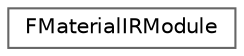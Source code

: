 digraph "Graphical Class Hierarchy"
{
 // INTERACTIVE_SVG=YES
 // LATEX_PDF_SIZE
  bgcolor="transparent";
  edge [fontname=Helvetica,fontsize=10,labelfontname=Helvetica,labelfontsize=10];
  node [fontname=Helvetica,fontsize=10,shape=box,height=0.2,width=0.4];
  rankdir="LR";
  Node0 [id="Node000000",label="FMaterialIRModule",height=0.2,width=0.4,color="grey40", fillcolor="white", style="filled",URL="$d8/d5e/classFMaterialIRModule.html",tooltip=" "];
}
